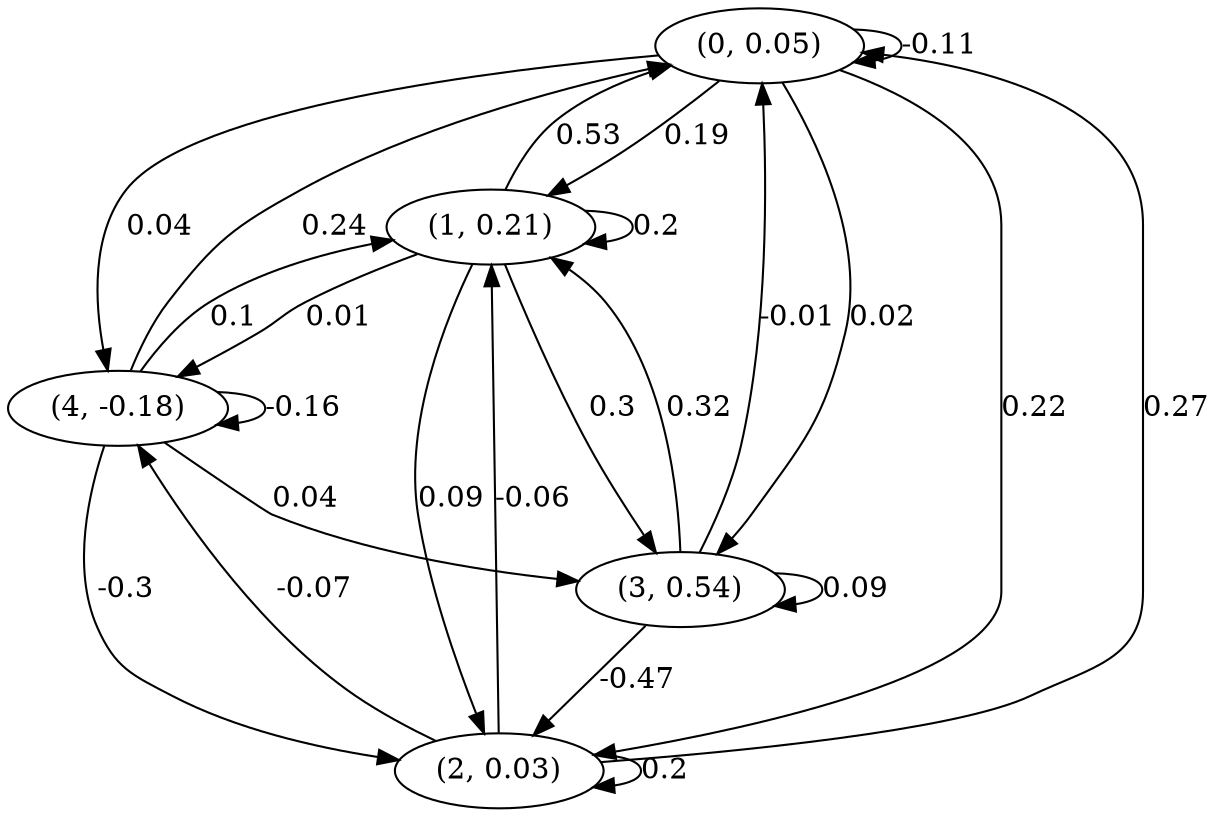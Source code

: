 digraph {
    0 [ label = "(0, 0.05)" ]
    1 [ label = "(1, 0.21)" ]
    2 [ label = "(2, 0.03)" ]
    3 [ label = "(3, 0.54)" ]
    4 [ label = "(4, -0.18)" ]
    0 -> 0 [ label = "-0.11" ]
    1 -> 1 [ label = "0.2" ]
    2 -> 2 [ label = "0.2" ]
    3 -> 3 [ label = "0.09" ]
    4 -> 4 [ label = "-0.16" ]
    1 -> 0 [ label = "0.53" ]
    2 -> 0 [ label = "0.27" ]
    3 -> 0 [ label = "-0.01" ]
    4 -> 0 [ label = "0.24" ]
    0 -> 1 [ label = "0.19" ]
    2 -> 1 [ label = "-0.06" ]
    3 -> 1 [ label = "0.32" ]
    4 -> 1 [ label = "0.1" ]
    0 -> 2 [ label = "0.22" ]
    1 -> 2 [ label = "0.09" ]
    3 -> 2 [ label = "-0.47" ]
    4 -> 2 [ label = "-0.3" ]
    0 -> 3 [ label = "0.02" ]
    1 -> 3 [ label = "0.3" ]
    4 -> 3 [ label = "0.04" ]
    0 -> 4 [ label = "0.04" ]
    1 -> 4 [ label = "0.01" ]
    2 -> 4 [ label = "-0.07" ]
}

